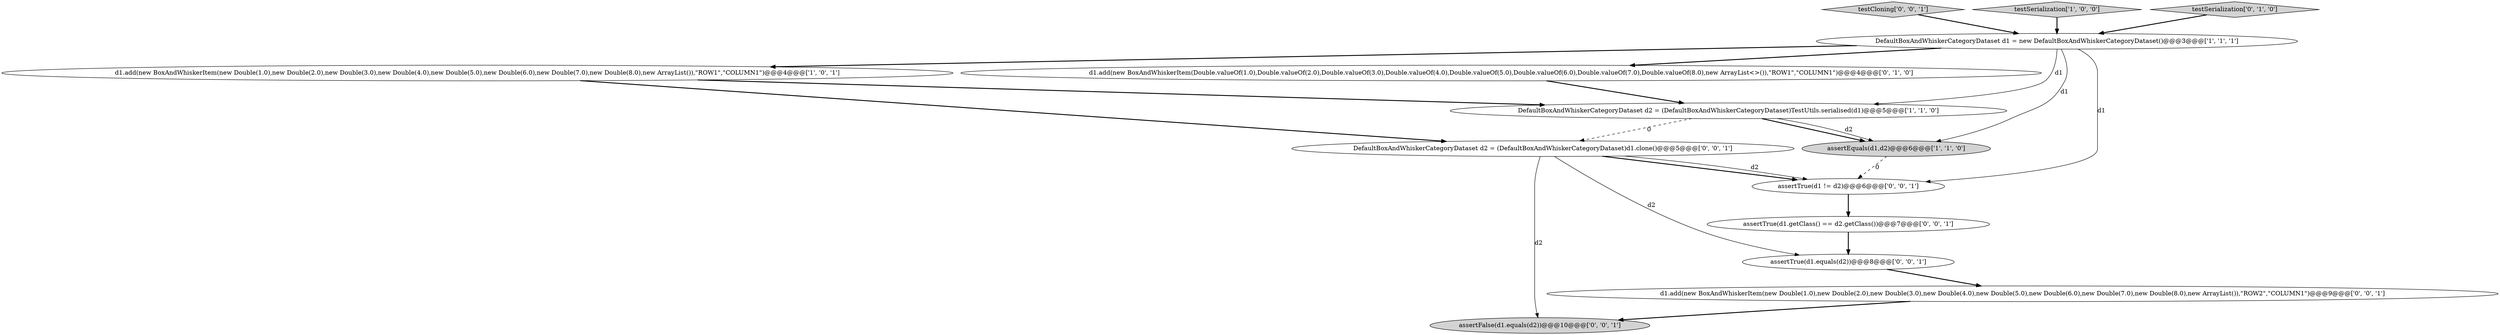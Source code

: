 digraph {
13 [style = filled, label = "assertTrue(d1.equals(d2))@@@8@@@['0', '0', '1']", fillcolor = white, shape = ellipse image = "AAA0AAABBB3BBB"];
8 [style = filled, label = "testCloning['0', '0', '1']", fillcolor = lightgray, shape = diamond image = "AAA0AAABBB3BBB"];
9 [style = filled, label = "assertTrue(d1 != d2)@@@6@@@['0', '0', '1']", fillcolor = white, shape = ellipse image = "AAA0AAABBB3BBB"];
11 [style = filled, label = "DefaultBoxAndWhiskerCategoryDataset d2 = (DefaultBoxAndWhiskerCategoryDataset)d1.clone()@@@5@@@['0', '0', '1']", fillcolor = white, shape = ellipse image = "AAA0AAABBB3BBB"];
2 [style = filled, label = "d1.add(new BoxAndWhiskerItem(new Double(1.0),new Double(2.0),new Double(3.0),new Double(4.0),new Double(5.0),new Double(6.0),new Double(7.0),new Double(8.0),new ArrayList()),\"ROW1\",\"COLUMN1\")@@@4@@@['1', '0', '1']", fillcolor = white, shape = ellipse image = "AAA0AAABBB1BBB"];
12 [style = filled, label = "assertTrue(d1.getClass() == d2.getClass())@@@7@@@['0', '0', '1']", fillcolor = white, shape = ellipse image = "AAA0AAABBB3BBB"];
6 [style = filled, label = "d1.add(new BoxAndWhiskerItem(Double.valueOf(1.0),Double.valueOf(2.0),Double.valueOf(3.0),Double.valueOf(4.0),Double.valueOf(5.0),Double.valueOf(6.0),Double.valueOf(7.0),Double.valueOf(8.0),new ArrayList<>()),\"ROW1\",\"COLUMN1\")@@@4@@@['0', '1', '0']", fillcolor = white, shape = ellipse image = "AAA0AAABBB2BBB"];
4 [style = filled, label = "assertEquals(d1,d2)@@@6@@@['1', '1', '0']", fillcolor = lightgray, shape = ellipse image = "AAA0AAABBB1BBB"];
1 [style = filled, label = "DefaultBoxAndWhiskerCategoryDataset d2 = (DefaultBoxAndWhiskerCategoryDataset)TestUtils.serialised(d1)@@@5@@@['1', '1', '0']", fillcolor = white, shape = ellipse image = "AAA0AAABBB1BBB"];
3 [style = filled, label = "DefaultBoxAndWhiskerCategoryDataset d1 = new DefaultBoxAndWhiskerCategoryDataset()@@@3@@@['1', '1', '1']", fillcolor = white, shape = ellipse image = "AAA0AAABBB1BBB"];
0 [style = filled, label = "testSerialization['1', '0', '0']", fillcolor = lightgray, shape = diamond image = "AAA0AAABBB1BBB"];
10 [style = filled, label = "assertFalse(d1.equals(d2))@@@10@@@['0', '0', '1']", fillcolor = lightgray, shape = ellipse image = "AAA0AAABBB3BBB"];
7 [style = filled, label = "d1.add(new BoxAndWhiskerItem(new Double(1.0),new Double(2.0),new Double(3.0),new Double(4.0),new Double(5.0),new Double(6.0),new Double(7.0),new Double(8.0),new ArrayList()),\"ROW2\",\"COLUMN1\")@@@9@@@['0', '0', '1']", fillcolor = white, shape = ellipse image = "AAA0AAABBB3BBB"];
5 [style = filled, label = "testSerialization['0', '1', '0']", fillcolor = lightgray, shape = diamond image = "AAA0AAABBB2BBB"];
3->1 [style = solid, label="d1"];
13->7 [style = bold, label=""];
1->11 [style = dashed, label="0"];
3->4 [style = solid, label="d1"];
3->2 [style = bold, label=""];
7->10 [style = bold, label=""];
4->9 [style = dashed, label="0"];
2->11 [style = bold, label=""];
11->13 [style = solid, label="d2"];
11->9 [style = bold, label=""];
11->9 [style = solid, label="d2"];
0->3 [style = bold, label=""];
8->3 [style = bold, label=""];
12->13 [style = bold, label=""];
3->6 [style = bold, label=""];
9->12 [style = bold, label=""];
2->1 [style = bold, label=""];
1->4 [style = bold, label=""];
5->3 [style = bold, label=""];
1->4 [style = solid, label="d2"];
6->1 [style = bold, label=""];
3->9 [style = solid, label="d1"];
11->10 [style = solid, label="d2"];
}
